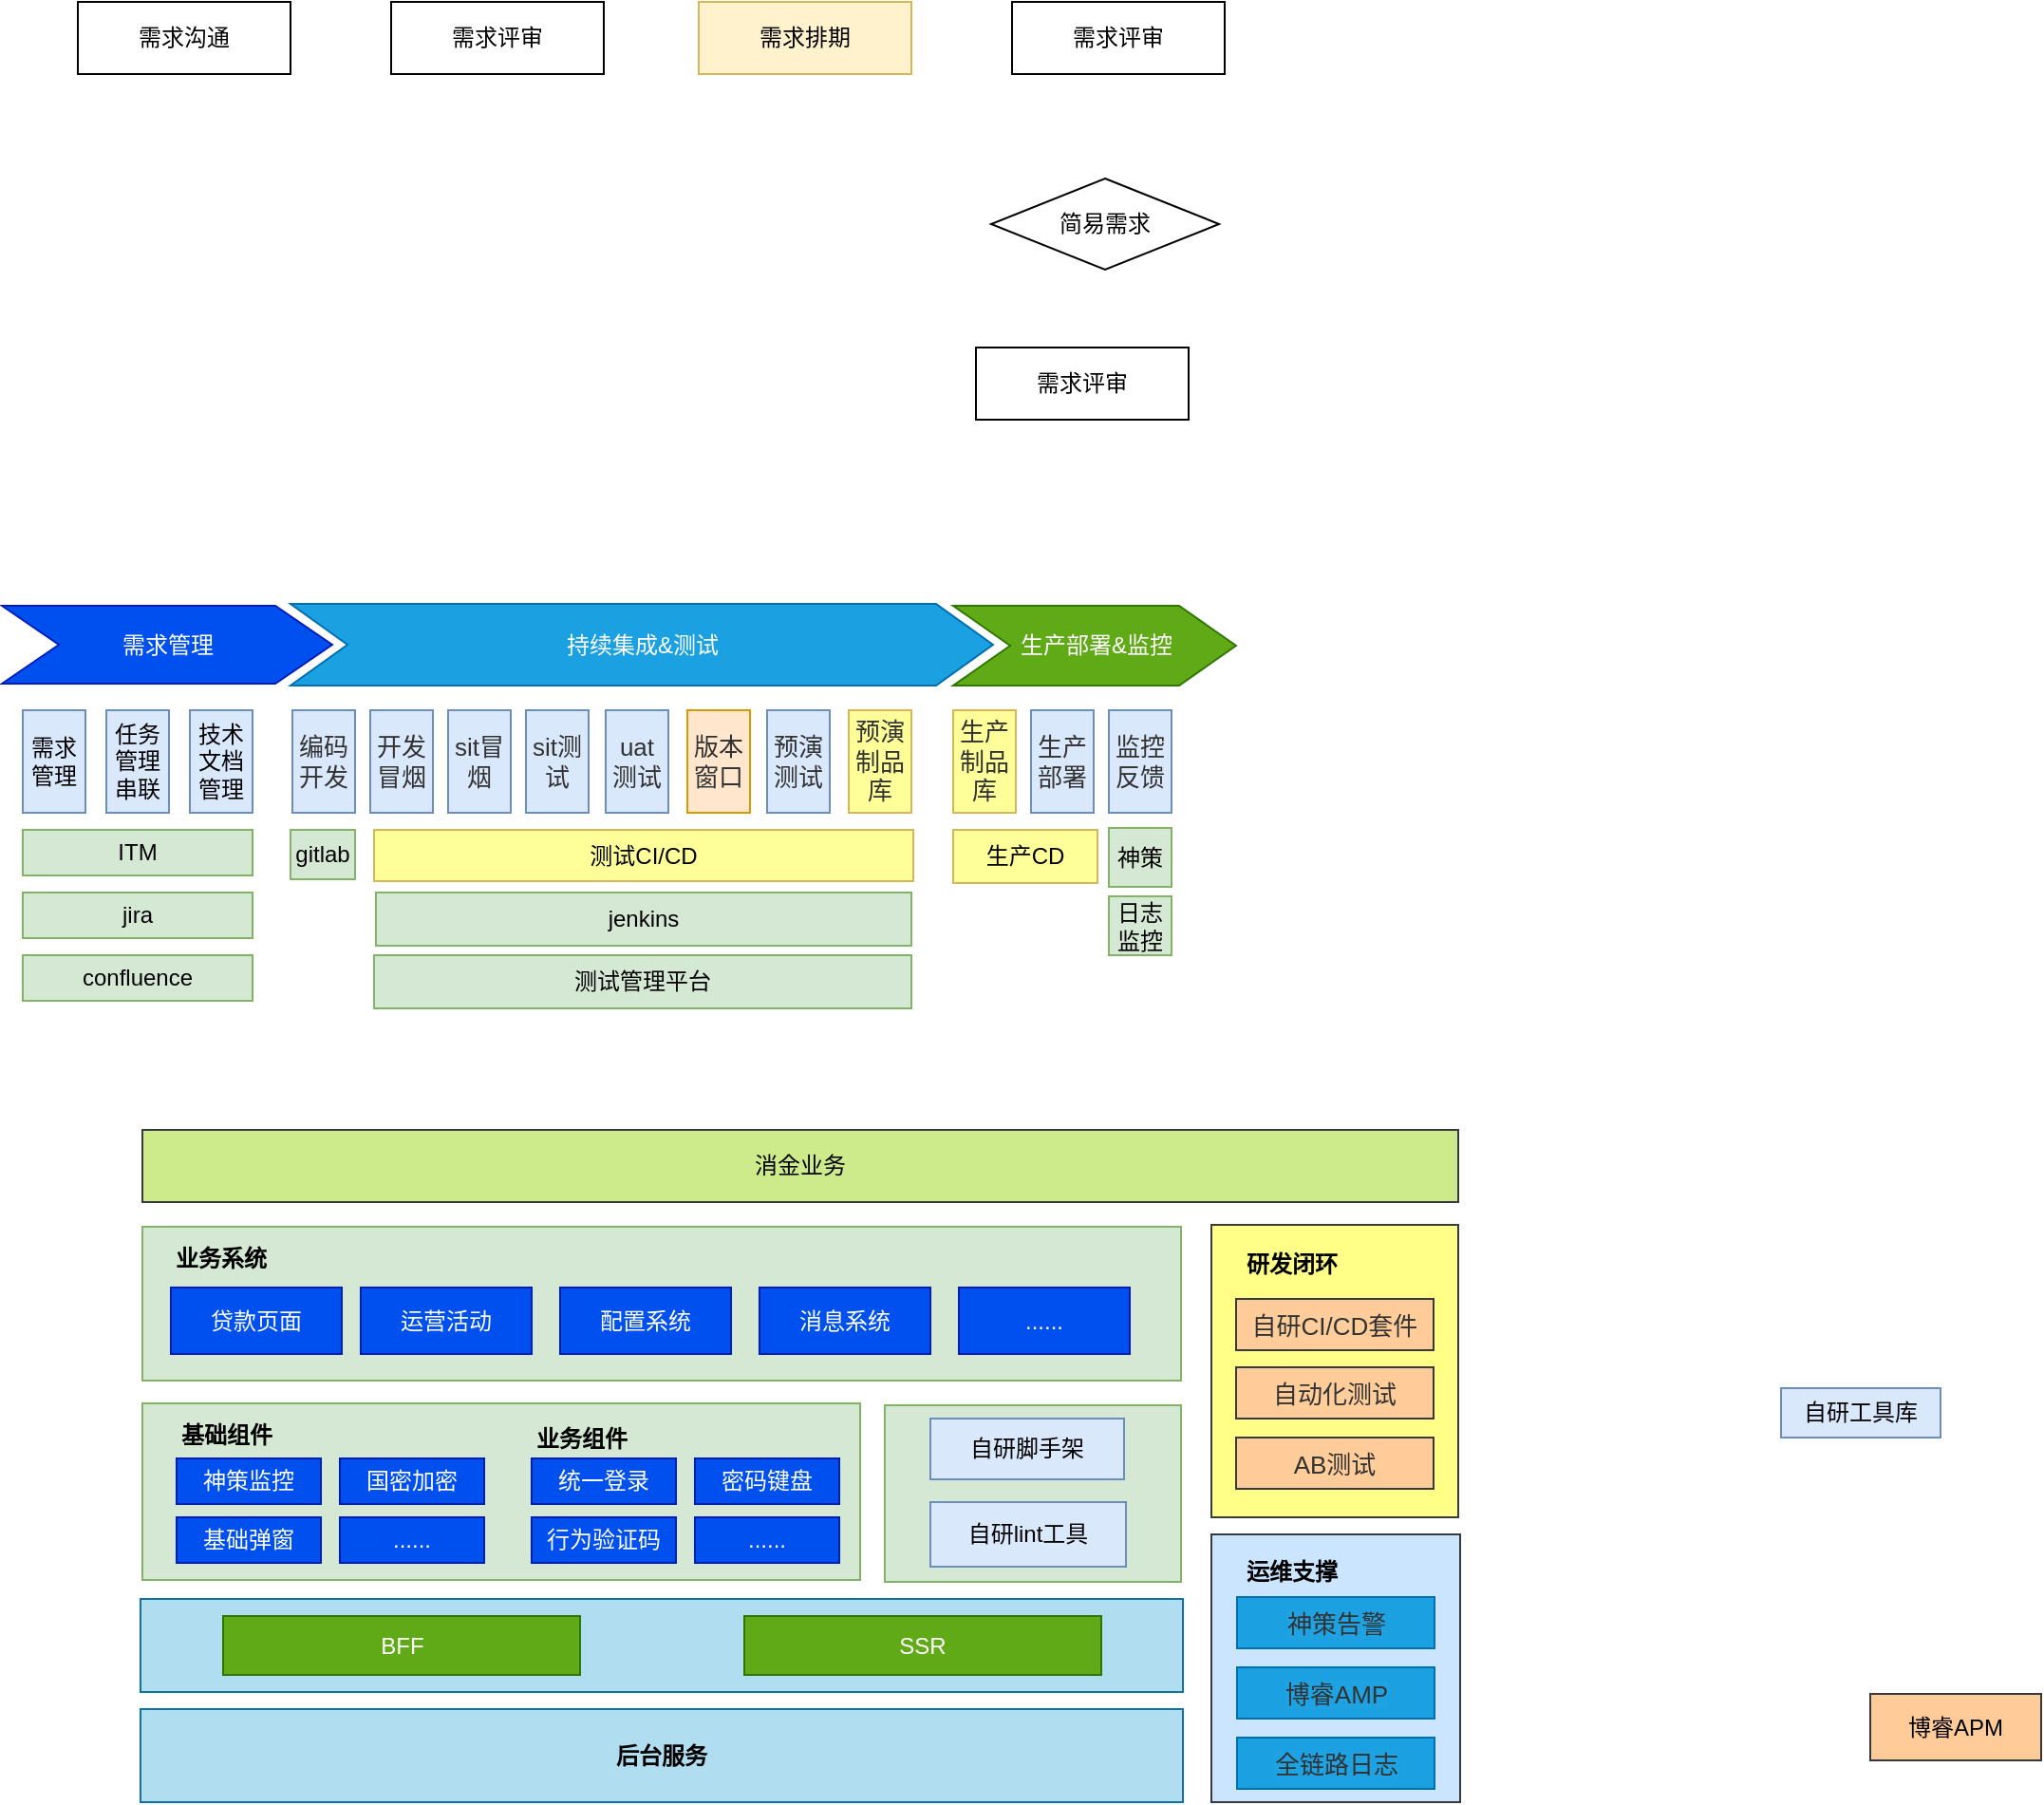 <mxfile version="17.1.1" type="github">
  <diagram id="C5RBs43oDa-KdzZeNtuy" name="Page-1">
    <mxGraphModel dx="1697" dy="949" grid="0" gridSize="10" guides="1" tooltips="1" connect="1" arrows="1" fold="1" page="1" pageScale="1" pageWidth="827" pageHeight="1169" math="0" shadow="0">
      <root>
        <mxCell id="WIyWlLk6GJQsqaUBKTNV-0" />
        <mxCell id="WIyWlLk6GJQsqaUBKTNV-1" parent="WIyWlLk6GJQsqaUBKTNV-0" />
        <mxCell id="vVQFzIPWJmNAidumc_U4-0" value="需求沟通" style="rounded=0;whiteSpace=wrap;html=1;" parent="WIyWlLk6GJQsqaUBKTNV-1" vertex="1">
          <mxGeometry x="76" y="119" width="112" height="38" as="geometry" />
        </mxCell>
        <mxCell id="vVQFzIPWJmNAidumc_U4-1" value="需求评审" style="rounded=0;whiteSpace=wrap;html=1;" parent="WIyWlLk6GJQsqaUBKTNV-1" vertex="1">
          <mxGeometry x="241" y="119" width="112" height="38" as="geometry" />
        </mxCell>
        <mxCell id="vVQFzIPWJmNAidumc_U4-2" value="需求排期" style="rounded=0;whiteSpace=wrap;html=1;fillColor=#fff2cc;strokeColor=#d6b656;" parent="WIyWlLk6GJQsqaUBKTNV-1" vertex="1">
          <mxGeometry x="403" y="119" width="112" height="38" as="geometry" />
        </mxCell>
        <mxCell id="vVQFzIPWJmNAidumc_U4-3" value="需求评审" style="rounded=0;whiteSpace=wrap;html=1;" parent="WIyWlLk6GJQsqaUBKTNV-1" vertex="1">
          <mxGeometry x="568" y="119" width="112" height="38" as="geometry" />
        </mxCell>
        <mxCell id="vVQFzIPWJmNAidumc_U4-4" value="简易需求" style="rhombus;whiteSpace=wrap;html=1;" parent="WIyWlLk6GJQsqaUBKTNV-1" vertex="1">
          <mxGeometry x="557" y="212" width="120" height="48" as="geometry" />
        </mxCell>
        <mxCell id="vVQFzIPWJmNAidumc_U4-5" value="ITM" style="rounded=0;whiteSpace=wrap;html=1;fillColor=#d5e8d4;strokeColor=#82b366;" parent="WIyWlLk6GJQsqaUBKTNV-1" vertex="1">
          <mxGeometry x="47" y="555" width="121" height="24" as="geometry" />
        </mxCell>
        <mxCell id="vVQFzIPWJmNAidumc_U4-7" value="需求评审" style="rounded=0;whiteSpace=wrap;html=1;" parent="WIyWlLk6GJQsqaUBKTNV-1" vertex="1">
          <mxGeometry x="549" y="301" width="112" height="38" as="geometry" />
        </mxCell>
        <mxCell id="vVQFzIPWJmNAidumc_U4-8" value="需求管理" style="html=1;shadow=0;dashed=0;align=center;verticalAlign=middle;shape=mxgraph.arrows2.arrow;dy=0;dx=30;notch=30;fillColor=#0050ef;strokeColor=#001DBC;fontColor=#ffffff;" parent="WIyWlLk6GJQsqaUBKTNV-1" vertex="1">
          <mxGeometry x="36" y="437" width="174" height="41" as="geometry" />
        </mxCell>
        <mxCell id="vVQFzIPWJmNAidumc_U4-9" value="持续集成&amp;amp;测试" style="html=1;shadow=0;dashed=0;align=center;verticalAlign=middle;shape=mxgraph.arrows2.arrow;dy=0;dx=30;notch=30;fillColor=#1ba1e2;strokeColor=#006EAF;fontColor=#ffffff;" parent="WIyWlLk6GJQsqaUBKTNV-1" vertex="1">
          <mxGeometry x="188" y="436" width="370" height="43" as="geometry" />
        </mxCell>
        <mxCell id="vVQFzIPWJmNAidumc_U4-10" value="生产部署&amp;amp;监控" style="html=1;shadow=0;dashed=0;align=center;verticalAlign=middle;shape=mxgraph.arrows2.arrow;dy=0;dx=30;notch=30;fillColor=#60a917;fontColor=#ffffff;strokeColor=#2D7600;" parent="WIyWlLk6GJQsqaUBKTNV-1" vertex="1">
          <mxGeometry x="537" y="437" width="149" height="42" as="geometry" />
        </mxCell>
        <mxCell id="TghkMVHVYhyer6YsSxOP-1" value="技术文档管理" style="rounded=0;whiteSpace=wrap;html=1;fillColor=#dae8fc;strokeColor=#6c8ebf;" parent="WIyWlLk6GJQsqaUBKTNV-1" vertex="1">
          <mxGeometry x="135" y="492" width="33" height="54" as="geometry" />
        </mxCell>
        <mxCell id="TghkMVHVYhyer6YsSxOP-2" value="任务管理串联" style="rounded=0;whiteSpace=wrap;html=1;fillColor=#dae8fc;strokeColor=#6c8ebf;" parent="WIyWlLk6GJQsqaUBKTNV-1" vertex="1">
          <mxGeometry x="91" y="492" width="33" height="54" as="geometry" />
        </mxCell>
        <mxCell id="TghkMVHVYhyer6YsSxOP-3" value="需求管理" style="rounded=0;whiteSpace=wrap;html=1;fillColor=#dae8fc;strokeColor=#6c8ebf;" parent="WIyWlLk6GJQsqaUBKTNV-1" vertex="1">
          <mxGeometry x="47" y="492" width="33" height="54" as="geometry" />
        </mxCell>
        <mxCell id="TghkMVHVYhyer6YsSxOP-4" value="jira" style="rounded=0;whiteSpace=wrap;html=1;fillColor=#d5e8d4;strokeColor=#82b366;" parent="WIyWlLk6GJQsqaUBKTNV-1" vertex="1">
          <mxGeometry x="47" y="588" width="121" height="24" as="geometry" />
        </mxCell>
        <mxCell id="TghkMVHVYhyer6YsSxOP-5" value="confluence" style="rounded=0;whiteSpace=wrap;html=1;fillColor=#d5e8d4;strokeColor=#82b366;" parent="WIyWlLk6GJQsqaUBKTNV-1" vertex="1">
          <mxGeometry x="47" y="621" width="121" height="24" as="geometry" />
        </mxCell>
        <mxCell id="TghkMVHVYhyer6YsSxOP-6" value="&lt;span style=&quot;color: rgb(50 , 50 , 50) ; font-size: 13px ; background-color: rgba(255 , 255 , 255 , 0.01)&quot;&gt;编码开发&lt;/span&gt;" style="rounded=0;whiteSpace=wrap;html=1;fillColor=#dae8fc;strokeColor=#6c8ebf;" parent="WIyWlLk6GJQsqaUBKTNV-1" vertex="1">
          <mxGeometry x="189" y="492" width="33" height="54" as="geometry" />
        </mxCell>
        <mxCell id="TghkMVHVYhyer6YsSxOP-7" value="&lt;span style=&quot;color: rgb(50 , 50 , 50) ; font-size: 13px ; background-color: rgba(255 , 255 , 255 , 0.01)&quot;&gt;开发冒烟&lt;/span&gt;" style="rounded=0;whiteSpace=wrap;html=1;fillColor=#dae8fc;strokeColor=#6c8ebf;" parent="WIyWlLk6GJQsqaUBKTNV-1" vertex="1">
          <mxGeometry x="230" y="492" width="33" height="54" as="geometry" />
        </mxCell>
        <mxCell id="TghkMVHVYhyer6YsSxOP-8" value="&lt;span style=&quot;color: rgb(50 , 50 , 50) ; font-size: 13px ; background-color: rgba(255 , 255 , 255 , 0.01)&quot;&gt;sit冒烟&lt;/span&gt;" style="rounded=0;whiteSpace=wrap;html=1;fillColor=#dae8fc;strokeColor=#6c8ebf;" parent="WIyWlLk6GJQsqaUBKTNV-1" vertex="1">
          <mxGeometry x="271" y="492" width="33" height="54" as="geometry" />
        </mxCell>
        <mxCell id="TghkMVHVYhyer6YsSxOP-9" value="&lt;span style=&quot;color: rgb(50 , 50 , 50) ; font-size: 13px ; background-color: rgba(255 , 255 , 255 , 0.01)&quot;&gt;sit测试&lt;/span&gt;" style="rounded=0;whiteSpace=wrap;html=1;fillColor=#dae8fc;strokeColor=#6c8ebf;" parent="WIyWlLk6GJQsqaUBKTNV-1" vertex="1">
          <mxGeometry x="312" y="492" width="33" height="54" as="geometry" />
        </mxCell>
        <mxCell id="TghkMVHVYhyer6YsSxOP-11" value="&lt;span style=&quot;color: rgb(50 , 50 , 50) ; font-size: 13px ; background-color: rgba(255 , 255 , 255 , 0.01)&quot;&gt;uat测试&lt;/span&gt;" style="rounded=0;whiteSpace=wrap;html=1;fillColor=#dae8fc;strokeColor=#6c8ebf;" parent="WIyWlLk6GJQsqaUBKTNV-1" vertex="1">
          <mxGeometry x="354" y="492" width="33" height="54" as="geometry" />
        </mxCell>
        <mxCell id="TghkMVHVYhyer6YsSxOP-13" value="&lt;font color=&quot;#323232&quot;&gt;&lt;span style=&quot;font-size: 13px ; background-color: rgba(255 , 255 , 255 , 0.01)&quot;&gt;预演测试&lt;/span&gt;&lt;/font&gt;" style="rounded=0;whiteSpace=wrap;html=1;fillColor=#dae8fc;strokeColor=#6c8ebf;" parent="WIyWlLk6GJQsqaUBKTNV-1" vertex="1">
          <mxGeometry x="439" y="492" width="33" height="54" as="geometry" />
        </mxCell>
        <mxCell id="TghkMVHVYhyer6YsSxOP-14" value="&lt;font color=&quot;#323232&quot;&gt;&lt;span style=&quot;font-size: 13px ; background-color: rgba(255 , 255 , 255 , 0.01)&quot;&gt;预演制品库&lt;/span&gt;&lt;/font&gt;" style="rounded=0;whiteSpace=wrap;html=1;fillColor=#FFFF99;strokeColor=#d6b656;" parent="WIyWlLk6GJQsqaUBKTNV-1" vertex="1">
          <mxGeometry x="482" y="492" width="33" height="54" as="geometry" />
        </mxCell>
        <mxCell id="TghkMVHVYhyer6YsSxOP-15" value="&lt;font color=&quot;#323232&quot;&gt;&lt;span style=&quot;font-size: 13px ; background-color: rgba(255 , 255 , 255 , 0.01)&quot;&gt;生产制品库&lt;/span&gt;&lt;/font&gt;" style="rounded=0;whiteSpace=wrap;html=1;fillColor=#FFFF99;strokeColor=#d6b656;" parent="WIyWlLk6GJQsqaUBKTNV-1" vertex="1">
          <mxGeometry x="537" y="492" width="33" height="54" as="geometry" />
        </mxCell>
        <mxCell id="TghkMVHVYhyer6YsSxOP-16" value="&lt;font color=&quot;#323232&quot;&gt;&lt;span style=&quot;font-size: 13px ; background-color: rgba(255 , 255 , 255 , 0.01)&quot;&gt;生产部署&lt;/span&gt;&lt;/font&gt;" style="rounded=0;whiteSpace=wrap;html=1;fillColor=#dae8fc;strokeColor=#6c8ebf;" parent="WIyWlLk6GJQsqaUBKTNV-1" vertex="1">
          <mxGeometry x="578" y="492" width="33" height="54" as="geometry" />
        </mxCell>
        <mxCell id="TghkMVHVYhyer6YsSxOP-17" value="&lt;font color=&quot;#323232&quot;&gt;&lt;span style=&quot;font-size: 13px ; background-color: rgba(255 , 255 , 255 , 0.01)&quot;&gt;监控反馈&lt;/span&gt;&lt;/font&gt;" style="rounded=0;whiteSpace=wrap;html=1;fillColor=#dae8fc;strokeColor=#6c8ebf;" parent="WIyWlLk6GJQsqaUBKTNV-1" vertex="1">
          <mxGeometry x="619" y="492" width="33" height="54" as="geometry" />
        </mxCell>
        <mxCell id="TghkMVHVYhyer6YsSxOP-18" value="gitlab" style="rounded=0;whiteSpace=wrap;html=1;fillColor=#d5e8d4;strokeColor=#82b366;" parent="WIyWlLk6GJQsqaUBKTNV-1" vertex="1">
          <mxGeometry x="188" y="555" width="34" height="26" as="geometry" />
        </mxCell>
        <mxCell id="TghkMVHVYhyer6YsSxOP-20" value="测试CI/CD" style="rounded=0;whiteSpace=wrap;html=1;fillColor=#FFFF99;strokeColor=#d6b656;" parent="WIyWlLk6GJQsqaUBKTNV-1" vertex="1">
          <mxGeometry x="232" y="555" width="284" height="27" as="geometry" />
        </mxCell>
        <mxCell id="TghkMVHVYhyer6YsSxOP-21" value="jenkins" style="rounded=0;whiteSpace=wrap;html=1;fillColor=#d5e8d4;strokeColor=#82b366;" parent="WIyWlLk6GJQsqaUBKTNV-1" vertex="1">
          <mxGeometry x="233" y="588" width="282" height="28" as="geometry" />
        </mxCell>
        <mxCell id="TghkMVHVYhyer6YsSxOP-22" value="测试管理平台" style="rounded=0;whiteSpace=wrap;html=1;fillColor=#d5e8d4;strokeColor=#82b366;" parent="WIyWlLk6GJQsqaUBKTNV-1" vertex="1">
          <mxGeometry x="232" y="621" width="283" height="28" as="geometry" />
        </mxCell>
        <mxCell id="TghkMVHVYhyer6YsSxOP-23" value="生产CD" style="rounded=0;whiteSpace=wrap;html=1;fillColor=#FFFF99;strokeColor=#d6b656;" parent="WIyWlLk6GJQsqaUBKTNV-1" vertex="1">
          <mxGeometry x="537" y="555" width="76" height="28" as="geometry" />
        </mxCell>
        <mxCell id="TghkMVHVYhyer6YsSxOP-25" value="神策" style="rounded=0;whiteSpace=wrap;html=1;fillColor=#d5e8d4;strokeColor=#82b366;" parent="WIyWlLk6GJQsqaUBKTNV-1" vertex="1">
          <mxGeometry x="619" y="554" width="33" height="31" as="geometry" />
        </mxCell>
        <mxCell id="TghkMVHVYhyer6YsSxOP-26" value="日志监控" style="rounded=0;whiteSpace=wrap;html=1;fillColor=#d5e8d4;strokeColor=#82b366;" parent="WIyWlLk6GJQsqaUBKTNV-1" vertex="1">
          <mxGeometry x="619" y="590" width="33" height="31" as="geometry" />
        </mxCell>
        <mxCell id="cAcz769hHh3SFbhEY9O2-0" value="&lt;font color=&quot;#323232&quot;&gt;&lt;span style=&quot;font-size: 13px ; background-color: rgba(255 , 255 , 255 , 0.01)&quot;&gt;版本窗口&lt;/span&gt;&lt;/font&gt;" style="rounded=0;whiteSpace=wrap;html=1;fillColor=#ffe6cc;strokeColor=#d79b00;" parent="WIyWlLk6GJQsqaUBKTNV-1" vertex="1">
          <mxGeometry x="397" y="492" width="33" height="54" as="geometry" />
        </mxCell>
        <mxCell id="sv7OaY-NYu5rm58tcONJ-0" value="" style="rounded=0;whiteSpace=wrap;html=1;fillColor=#d5e8d4;strokeColor=#82b366;" vertex="1" parent="WIyWlLk6GJQsqaUBKTNV-1">
          <mxGeometry x="110" y="764" width="547" height="81" as="geometry" />
        </mxCell>
        <mxCell id="sv7OaY-NYu5rm58tcONJ-1" value="&lt;b&gt;业务系统&lt;/b&gt;" style="text;html=1;resizable=0;autosize=1;align=center;verticalAlign=middle;points=[];fillColor=none;strokeColor=none;rounded=0;" vertex="1" parent="WIyWlLk6GJQsqaUBKTNV-1">
          <mxGeometry x="122" y="772" width="58" height="18" as="geometry" />
        </mxCell>
        <mxCell id="sv7OaY-NYu5rm58tcONJ-2" value="贷款页面" style="rounded=0;whiteSpace=wrap;html=1;fillColor=#0050ef;strokeColor=#001DBC;fontColor=#ffffff;" vertex="1" parent="WIyWlLk6GJQsqaUBKTNV-1">
          <mxGeometry x="125" y="796" width="90" height="35" as="geometry" />
        </mxCell>
        <mxCell id="sv7OaY-NYu5rm58tcONJ-3" value="运营活动" style="rounded=0;whiteSpace=wrap;html=1;fillColor=#0050ef;strokeColor=#001DBC;fontColor=#ffffff;" vertex="1" parent="WIyWlLk6GJQsqaUBKTNV-1">
          <mxGeometry x="225" y="796" width="90" height="35" as="geometry" />
        </mxCell>
        <mxCell id="sv7OaY-NYu5rm58tcONJ-4" value="配置系统" style="rounded=0;whiteSpace=wrap;html=1;fillColor=#0050ef;strokeColor=#001DBC;fontColor=#ffffff;" vertex="1" parent="WIyWlLk6GJQsqaUBKTNV-1">
          <mxGeometry x="330" y="796" width="90" height="35" as="geometry" />
        </mxCell>
        <mxCell id="sv7OaY-NYu5rm58tcONJ-5" value="消息系统" style="rounded=0;whiteSpace=wrap;html=1;fillColor=#0050ef;strokeColor=#001DBC;fontColor=#ffffff;" vertex="1" parent="WIyWlLk6GJQsqaUBKTNV-1">
          <mxGeometry x="435" y="796" width="90" height="35" as="geometry" />
        </mxCell>
        <mxCell id="sv7OaY-NYu5rm58tcONJ-6" value="......" style="rounded=0;whiteSpace=wrap;html=1;fillColor=#0050ef;strokeColor=#001DBC;fontColor=#ffffff;" vertex="1" parent="WIyWlLk6GJQsqaUBKTNV-1">
          <mxGeometry x="540" y="796" width="90" height="35" as="geometry" />
        </mxCell>
        <mxCell id="sv7OaY-NYu5rm58tcONJ-7" value="" style="rounded=0;whiteSpace=wrap;html=1;fillColor=#d5e8d4;strokeColor=#82b366;" vertex="1" parent="WIyWlLk6GJQsqaUBKTNV-1">
          <mxGeometry x="110" y="857" width="378" height="93" as="geometry" />
        </mxCell>
        <mxCell id="sv7OaY-NYu5rm58tcONJ-10" value="" style="rounded=0;whiteSpace=wrap;html=1;fillColor=#b1ddf0;strokeColor=#10739e;" vertex="1" parent="WIyWlLk6GJQsqaUBKTNV-1">
          <mxGeometry x="109" y="960" width="549" height="49" as="geometry" />
        </mxCell>
        <mxCell id="sv7OaY-NYu5rm58tcONJ-11" value="&lt;b&gt;后台服务&lt;/b&gt;" style="rounded=0;whiteSpace=wrap;html=1;fillColor=#b1ddf0;strokeColor=#10739e;" vertex="1" parent="WIyWlLk6GJQsqaUBKTNV-1">
          <mxGeometry x="109" y="1018" width="549" height="49" as="geometry" />
        </mxCell>
        <mxCell id="sv7OaY-NYu5rm58tcONJ-13" value="" style="rounded=0;whiteSpace=wrap;html=1;fillColor=#ffff88;strokeColor=#36393d;" vertex="1" parent="WIyWlLk6GJQsqaUBKTNV-1">
          <mxGeometry x="673" y="763" width="130" height="154" as="geometry" />
        </mxCell>
        <mxCell id="sv7OaY-NYu5rm58tcONJ-15" value="博睿APM" style="rounded=0;whiteSpace=wrap;html=1;fillColor=#ffcc99;strokeColor=#36393d;" vertex="1" parent="WIyWlLk6GJQsqaUBKTNV-1">
          <mxGeometry x="1020" y="1010" width="90" height="35" as="geometry" />
        </mxCell>
        <mxCell id="sv7OaY-NYu5rm58tcONJ-17" value="BFF" style="rounded=0;whiteSpace=wrap;html=1;fillColor=#60a917;strokeColor=#2D7600;fontColor=#ffffff;" vertex="1" parent="WIyWlLk6GJQsqaUBKTNV-1">
          <mxGeometry x="152.5" y="969" width="188" height="31" as="geometry" />
        </mxCell>
        <mxCell id="sv7OaY-NYu5rm58tcONJ-18" value="&lt;b&gt;研发闭环&lt;/b&gt;" style="text;html=1;resizable=0;autosize=1;align=center;verticalAlign=middle;points=[];fillColor=none;strokeColor=none;rounded=0;" vertex="1" parent="WIyWlLk6GJQsqaUBKTNV-1">
          <mxGeometry x="686" y="775" width="58" height="18" as="geometry" />
        </mxCell>
        <mxCell id="sv7OaY-NYu5rm58tcONJ-20" value="&lt;font color=&quot;#323232&quot;&gt;&lt;span style=&quot;font-size: 13px ; background-color: rgba(255 , 255 , 255 , 0.01)&quot;&gt;自研CI/CD套件&lt;/span&gt;&lt;/font&gt;" style="rounded=0;whiteSpace=wrap;html=1;fillColor=#ffcc99;strokeColor=#36393d;" vertex="1" parent="WIyWlLk6GJQsqaUBKTNV-1">
          <mxGeometry x="686" y="802" width="104" height="27" as="geometry" />
        </mxCell>
        <mxCell id="sv7OaY-NYu5rm58tcONJ-23" value="&lt;font color=&quot;#323232&quot;&gt;&lt;span style=&quot;font-size: 13px ; background-color: rgba(255 , 255 , 255 , 0.01)&quot;&gt;自动化测试&lt;/span&gt;&lt;/font&gt;" style="rounded=0;whiteSpace=wrap;html=1;fillColor=#ffcc99;strokeColor=#36393d;" vertex="1" parent="WIyWlLk6GJQsqaUBKTNV-1">
          <mxGeometry x="686" y="838" width="104" height="27" as="geometry" />
        </mxCell>
        <mxCell id="sv7OaY-NYu5rm58tcONJ-24" value="&lt;font color=&quot;#323232&quot;&gt;&lt;span style=&quot;font-size: 13px ; background-color: rgba(255 , 255 , 255 , 0.01)&quot;&gt;AB测试&lt;/span&gt;&lt;/font&gt;" style="rounded=0;whiteSpace=wrap;html=1;fillColor=#ffcc99;strokeColor=#36393d;" vertex="1" parent="WIyWlLk6GJQsqaUBKTNV-1">
          <mxGeometry x="686" y="875" width="104" height="27" as="geometry" />
        </mxCell>
        <mxCell id="sv7OaY-NYu5rm58tcONJ-26" value="" style="rounded=0;whiteSpace=wrap;html=1;fillColor=#cce5ff;strokeColor=#36393d;" vertex="1" parent="WIyWlLk6GJQsqaUBKTNV-1">
          <mxGeometry x="673" y="926" width="131" height="141" as="geometry" />
        </mxCell>
        <mxCell id="sv7OaY-NYu5rm58tcONJ-27" value="&lt;b&gt;运维支撑&lt;/b&gt;" style="text;html=1;resizable=0;autosize=1;align=center;verticalAlign=middle;points=[];fillColor=none;strokeColor=none;rounded=0;" vertex="1" parent="WIyWlLk6GJQsqaUBKTNV-1">
          <mxGeometry x="686" y="937" width="58" height="18" as="geometry" />
        </mxCell>
        <mxCell id="sv7OaY-NYu5rm58tcONJ-28" value="&lt;font color=&quot;#323232&quot;&gt;&lt;span style=&quot;font-size: 13px ; background-color: rgba(255 , 255 , 255 , 0.01)&quot;&gt;神策告警&lt;/span&gt;&lt;/font&gt;" style="rounded=0;whiteSpace=wrap;html=1;fillColor=#1ba1e2;strokeColor=#006EAF;fontColor=#ffffff;" vertex="1" parent="WIyWlLk6GJQsqaUBKTNV-1">
          <mxGeometry x="686.5" y="959" width="104" height="27" as="geometry" />
        </mxCell>
        <mxCell id="sv7OaY-NYu5rm58tcONJ-29" value="&lt;font color=&quot;#323232&quot;&gt;&lt;span style=&quot;font-size: 13px ; background-color: rgba(255 , 255 , 255 , 0.01)&quot;&gt;博睿AMP&lt;/span&gt;&lt;/font&gt;" style="rounded=0;whiteSpace=wrap;html=1;fillColor=#1ba1e2;strokeColor=#006EAF;fontColor=#ffffff;" vertex="1" parent="WIyWlLk6GJQsqaUBKTNV-1">
          <mxGeometry x="686.5" y="996" width="104" height="27" as="geometry" />
        </mxCell>
        <mxCell id="sv7OaY-NYu5rm58tcONJ-30" value="&lt;font color=&quot;#323232&quot;&gt;&lt;span style=&quot;font-size: 13px ; background-color: rgba(255 , 255 , 255 , 0.01)&quot;&gt;全链路日志&lt;/span&gt;&lt;/font&gt;" style="rounded=0;whiteSpace=wrap;html=1;fillColor=#1ba1e2;strokeColor=#006EAF;fontColor=#ffffff;" vertex="1" parent="WIyWlLk6GJQsqaUBKTNV-1">
          <mxGeometry x="686.5" y="1033" width="104" height="27" as="geometry" />
        </mxCell>
        <mxCell id="sv7OaY-NYu5rm58tcONJ-31" value="SSR" style="rounded=0;whiteSpace=wrap;html=1;fillColor=#60a917;strokeColor=#2D7600;fontColor=#ffffff;" vertex="1" parent="WIyWlLk6GJQsqaUBKTNV-1">
          <mxGeometry x="427" y="969" width="188" height="31" as="geometry" />
        </mxCell>
        <mxCell id="sv7OaY-NYu5rm58tcONJ-40" value="自研工具库" style="rounded=0;whiteSpace=wrap;html=1;fillColor=#dae8fc;strokeColor=#6c8ebf;" vertex="1" parent="WIyWlLk6GJQsqaUBKTNV-1">
          <mxGeometry x="973" y="849" width="84" height="26" as="geometry" />
        </mxCell>
        <mxCell id="sv7OaY-NYu5rm58tcONJ-46" value="" style="rounded=0;whiteSpace=wrap;html=1;fillColor=#d5e8d4;strokeColor=#82b366;" vertex="1" parent="WIyWlLk6GJQsqaUBKTNV-1">
          <mxGeometry x="501" y="858" width="156" height="93" as="geometry" />
        </mxCell>
        <mxCell id="sv7OaY-NYu5rm58tcONJ-47" value="自研脚手架" style="rounded=0;whiteSpace=wrap;html=1;fillColor=#dae8fc;strokeColor=#6c8ebf;" vertex="1" parent="WIyWlLk6GJQsqaUBKTNV-1">
          <mxGeometry x="525" y="865" width="102" height="32" as="geometry" />
        </mxCell>
        <mxCell id="sv7OaY-NYu5rm58tcONJ-48" value="自研lint工具" style="rounded=0;whiteSpace=wrap;html=1;fillColor=#dae8fc;strokeColor=#6c8ebf;" vertex="1" parent="WIyWlLk6GJQsqaUBKTNV-1">
          <mxGeometry x="525" y="909" width="103" height="34" as="geometry" />
        </mxCell>
        <mxCell id="sv7OaY-NYu5rm58tcONJ-49" value="&lt;b&gt;基础组件&lt;/b&gt;" style="text;html=1;resizable=0;autosize=1;align=center;verticalAlign=middle;points=[];fillColor=none;strokeColor=none;rounded=0;" vertex="1" parent="WIyWlLk6GJQsqaUBKTNV-1">
          <mxGeometry x="125" y="865" width="58" height="18" as="geometry" />
        </mxCell>
        <mxCell id="sv7OaY-NYu5rm58tcONJ-50" value="&lt;b&gt;业务组件&lt;/b&gt;" style="text;html=1;resizable=0;autosize=1;align=center;verticalAlign=middle;points=[];fillColor=none;strokeColor=none;rounded=0;" vertex="1" parent="WIyWlLk6GJQsqaUBKTNV-1">
          <mxGeometry x="312" y="867" width="58" height="18" as="geometry" />
        </mxCell>
        <mxCell id="sv7OaY-NYu5rm58tcONJ-52" value="统一登录" style="rounded=0;whiteSpace=wrap;html=1;fillColor=#0050ef;strokeColor=#001DBC;fontColor=#ffffff;" vertex="1" parent="WIyWlLk6GJQsqaUBKTNV-1">
          <mxGeometry x="315" y="886" width="76" height="24" as="geometry" />
        </mxCell>
        <mxCell id="sv7OaY-NYu5rm58tcONJ-53" value="密码键盘" style="rounded=0;whiteSpace=wrap;html=1;fillColor=#0050ef;strokeColor=#001DBC;fontColor=#ffffff;" vertex="1" parent="WIyWlLk6GJQsqaUBKTNV-1">
          <mxGeometry x="401" y="886" width="76" height="24" as="geometry" />
        </mxCell>
        <mxCell id="sv7OaY-NYu5rm58tcONJ-54" value="行为验证码" style="rounded=0;whiteSpace=wrap;html=1;fillColor=#0050ef;strokeColor=#001DBC;fontColor=#ffffff;" vertex="1" parent="WIyWlLk6GJQsqaUBKTNV-1">
          <mxGeometry x="315" y="917" width="76" height="24" as="geometry" />
        </mxCell>
        <mxCell id="sv7OaY-NYu5rm58tcONJ-55" value="......" style="rounded=0;whiteSpace=wrap;html=1;fillColor=#0050ef;strokeColor=#001DBC;fontColor=#ffffff;" vertex="1" parent="WIyWlLk6GJQsqaUBKTNV-1">
          <mxGeometry x="401" y="917" width="76" height="24" as="geometry" />
        </mxCell>
        <mxCell id="sv7OaY-NYu5rm58tcONJ-57" value="神策监控" style="rounded=0;whiteSpace=wrap;html=1;fillColor=#0050ef;strokeColor=#001DBC;fontColor=#ffffff;" vertex="1" parent="WIyWlLk6GJQsqaUBKTNV-1">
          <mxGeometry x="128" y="886" width="76" height="24" as="geometry" />
        </mxCell>
        <mxCell id="sv7OaY-NYu5rm58tcONJ-58" value="国密加密" style="rounded=0;whiteSpace=wrap;html=1;fillColor=#0050ef;strokeColor=#001DBC;fontColor=#ffffff;" vertex="1" parent="WIyWlLk6GJQsqaUBKTNV-1">
          <mxGeometry x="214" y="886" width="76" height="24" as="geometry" />
        </mxCell>
        <mxCell id="sv7OaY-NYu5rm58tcONJ-59" value="基础弹窗" style="rounded=0;whiteSpace=wrap;html=1;fillColor=#0050ef;strokeColor=#001DBC;fontColor=#ffffff;" vertex="1" parent="WIyWlLk6GJQsqaUBKTNV-1">
          <mxGeometry x="128" y="917" width="76" height="24" as="geometry" />
        </mxCell>
        <mxCell id="sv7OaY-NYu5rm58tcONJ-60" value="......" style="rounded=0;whiteSpace=wrap;html=1;fillColor=#0050ef;strokeColor=#001DBC;fontColor=#ffffff;" vertex="1" parent="WIyWlLk6GJQsqaUBKTNV-1">
          <mxGeometry x="214" y="917" width="76" height="24" as="geometry" />
        </mxCell>
        <mxCell id="sv7OaY-NYu5rm58tcONJ-61" value="消金业务" style="rounded=0;whiteSpace=wrap;html=1;fillColor=#cdeb8b;strokeColor=#36393d;" vertex="1" parent="WIyWlLk6GJQsqaUBKTNV-1">
          <mxGeometry x="110" y="713" width="693" height="38" as="geometry" />
        </mxCell>
      </root>
    </mxGraphModel>
  </diagram>
</mxfile>
